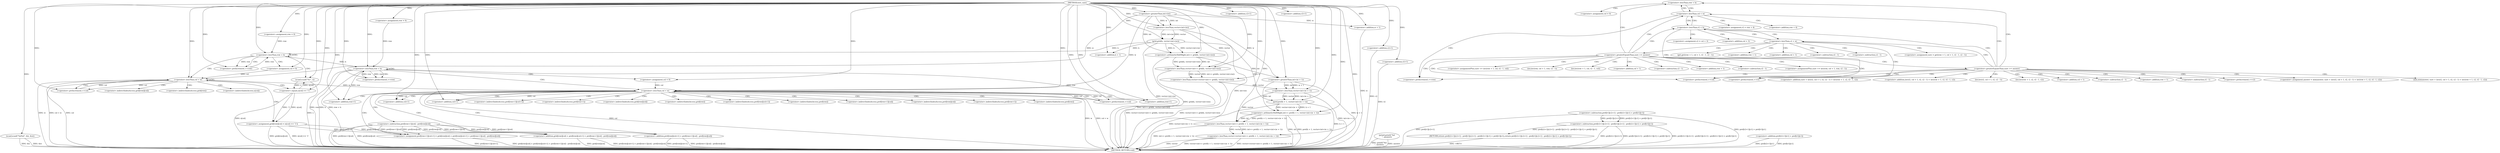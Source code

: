 digraph "test_case" {  
"1000187" [label = "(METHOD,test_case)" ]
"1000507" [label = "(METHOD_RETURN,void)" ]
"1000191" [label = "(scanf,scanf(\"%d%d\", &h, &w))" ]
"1000197" [label = "(<operator>.lessThan,vector<vector<int>> grid(h, vector<int>(w)))" ]
"1000210" [label = "(<operator>.lessThan,vector<vector<int>> pref(h + 1, vector<int>(w + 1)))" ]
"1000504" [label = "(printf,printf(\"%d\n\", answer))" ]
"1000229" [label = "(<operator>.assignment,row = 0)" ]
"1000232" [label = "(<operator>.lessThan,row < h)" ]
"1000235" [label = "(<operator>.preIncrement,++row)" ]
"1000266" [label = "(<operator>.assignment,row = 0)" ]
"1000269" [label = "(<operator>.lessThan,row < h)" ]
"1000272" [label = "(<operator>.preIncrement,++row)" ]
"1000324" [label = "(RETURN,return pref[r2+1][c2+1] - pref[r1][c2+1] - pref[r2+1][c1] + pref[r1][c1];,return pref[r2+1][c2+1] - pref[r1][c2+1] - pref[r2+1][c1] + pref[r1][c1];)" ]
"1000199" [label = "(<operator>.lessThan,vector<int>> grid(h, vector<int>(w)))" ]
"1000212" [label = "(<operator>.lessThan,vector<int>> pref(h + 1, vector<int>(w + 1)))" ]
"1000239" [label = "(scanf,scanf(\"%s\", s))" ]
"1000325" [label = "(<operator>.subtraction,pref[r2+1][c2+1] - pref[r1][c2+1] - pref[r2+1][c1] + pref[r1][c1])" ]
"1000201" [label = "(<operator>.arithmeticShiftRight,int>> grid(h, vector<int>(w)))" ]
"1000214" [label = "(<operator>.arithmeticShiftRight,int>> pref(h + 1, vector<int>(w + 1)))" ]
"1000244" [label = "(<operator>.assignment,col = 0)" ]
"1000247" [label = "(<operator>.lessThan,col < w)" ]
"1000250" [label = "(<operator>.preIncrement,++col)" ]
"1000277" [label = "(<operator>.assignment,col = 0)" ]
"1000280" [label = "(<operator>.lessThan,col < w)" ]
"1000283" [label = "(<operator>.preIncrement,++col)" ]
"1000203" [label = "(grid,grid(h, vector<int>(w)))" ]
"1000216" [label = "(pref,pref(h + 1, vector<int>(w + 1)))" ]
"1000253" [label = "(<operator>.assignment,grid[row][col] = (s[col] == '1'))" ]
"1000286" [label = "(<operator>.assignment,pref[row+1][col+1] = grid[row][col] + pref[row][col+1] + pref[row+1][col] - pref[row][col])" ]
"1000335" [label = "(<operator>.subtraction,pref[r1][c2+1] - pref[r2+1][c1] + pref[r1][c1])" ]
"1000205" [label = "(<operator>.lessThan,vector<int>(w))" ]
"1000217" [label = "(<operator>.addition,h + 1)" ]
"1000220" [label = "(<operator>.lessThan,vector<int>(w + 1))" ]
"1000332" [label = "(<operator>.addition,c2+1)" ]
"1000343" [label = "(<operator>.addition,pref[r2+1][c1] + pref[r1][c1])" ]
"1000207" [label = "(<operator>.greaterThan,int>(w))" ]
"1000222" [label = "(<operator>.greaterThan,int>(w + 1))" ]
"1000259" [label = "(<operator>.equals,s[col] == '1')" ]
"1000296" [label = "(<operator>.addition,grid[row][col] + pref[row][col+1] + pref[row+1][col] - pref[row][col])" ]
"1000329" [label = "(<operator>.addition,r2+1)" ]
"1000340" [label = "(<operator>.addition,c2+1)" ]
"1000224" [label = "(<operator>.addition,w + 1)" ]
"1000293" [label = "(<operator>.addition,col+1)" ]
"1000302" [label = "(<operator>.addition,pref[row][col+1] + pref[row+1][col] - pref[row][col])" ]
"1000290" [label = "(<operator>.addition,row+1)" ]
"1000310" [label = "(<operator>.subtraction,pref[row+1][col] - pref[row][col])" ]
"1000347" [label = "(<operator>.addition,r2+1)" ]
"1000307" [label = "(<operator>.addition,col+1)" ]
"1000314" [label = "(<operator>.addition,row+1)" ]
"1000386" [label = "(<operator>.lessThan,row < h)" ]
"1000389" [label = "(<operator>.preIncrement,++row)" ]
"1000394" [label = "(<operator>.assignment,col = 0)" ]
"1000397" [label = "(<operator>.lessThan,col < w)" ]
"1000400" [label = "(<operator>.preIncrement,++col)" ]
"1000254" [label = "(<operator>.indirectIndexAccess,grid[row][col])" ]
"1000287" [label = "(<operator>.indirectIndexAccess,pref[row+1][col+1])" ]
"1000405" [label = "(<operator>.assignment,r2 = row + 4)" ]
"1000410" [label = "(<operator>.lessThan,r2 < h)" ]
"1000413" [label = "(<operator>.preIncrement,++r2)" ]
"1000255" [label = "(<operator>.indirectIndexAccess,grid[row])" ]
"1000260" [label = "(<operator>.indirectIndexAccess,s[col])" ]
"1000288" [label = "(<operator>.indirectIndexAccess,pref[row+1])" ]
"1000297" [label = "(<operator>.indirectIndexAccess,grid[row][col])" ]
"1000407" [label = "(<operator>.addition,row + 4)" ]
"1000298" [label = "(<operator>.indirectIndexAccess,grid[row])" ]
"1000303" [label = "(<operator>.indirectIndexAccess,pref[row][col+1])" ]
"1000418" [label = "(<operator>.assignment,c2 = col + 3)" ]
"1000423" [label = "(<operator>.lessThan,c2 < w)" ]
"1000426" [label = "(<operator>.preIncrement,++c2)" ]
"1000304" [label = "(<operator>.indirectIndexAccess,pref[row])" ]
"1000311" [label = "(<operator>.indirectIndexAccess,pref[row+1][col])" ]
"1000318" [label = "(<operator>.indirectIndexAccess,pref[row][col])" ]
"1000420" [label = "(<operator>.addition,col + 3)" ]
"1000430" [label = "(<operator>.assignment,sure = get(row + 1, col + 1, r2 - 1, c2 - 1))" ]
"1000451" [label = "(<operator>.assignmentPlus,sure += inv(row, col + 1, row, c2 - 1))" ]
"1000462" [label = "(<operator>.assignmentPlus,sure += inv(row + 1, col, r2 - 1, col))" ]
"1000479" [label = "(<operator>.assignment,answer = min(answer, sure + inv(r2, col + 1, r2, c2 - 1) + inv(row + 1, c2, r2 - 1, c2)))" ]
"1000312" [label = "(<operator>.indirectIndexAccess,pref[row+1])" ]
"1000319" [label = "(<operator>.indirectIndexAccess,pref[row])" ]
"1000432" [label = "(get,get(row + 1, col + 1, r2 - 1, c2 - 1))" ]
"1000446" [label = "(<operator>.greaterEqualsThan,sure >= answer)" ]
"1000453" [label = "(inv,inv(row, col + 1, row, c2 - 1))" ]
"1000464" [label = "(inv,inv(row + 1, col, r2 - 1, col))" ]
"1000474" [label = "(<operator>.greaterEqualsThan,sure >= answer)" ]
"1000481" [label = "(min,min(answer, sure + inv(r2, col + 1, r2, c2 - 1) + inv(row + 1, c2, r2 - 1, c2)))" ]
"1000433" [label = "(<operator>.addition,row + 1)" ]
"1000436" [label = "(<operator>.addition,col + 1)" ]
"1000439" [label = "(<operator>.subtraction,r2 - 1)" ]
"1000442" [label = "(<operator>.subtraction,c2 - 1)" ]
"1000455" [label = "(<operator>.addition,col + 1)" ]
"1000459" [label = "(<operator>.subtraction,c2 - 1)" ]
"1000465" [label = "(<operator>.addition,row + 1)" ]
"1000469" [label = "(<operator>.subtraction,r2 - 1)" ]
"1000483" [label = "(<operator>.addition,sure + inv(r2, col + 1, r2, c2 - 1) + inv(row + 1, c2, r2 - 1, c2))" ]
"1000485" [label = "(<operator>.addition,inv(r2, col + 1, r2, c2 - 1) + inv(row + 1, c2, r2 - 1, c2))" ]
"1000486" [label = "(inv,inv(r2, col + 1, r2, c2 - 1))" ]
"1000495" [label = "(inv,inv(row + 1, c2, r2 - 1, c2))" ]
"1000488" [label = "(<operator>.addition,col + 1)" ]
"1000492" [label = "(<operator>.subtraction,c2 - 1)" ]
"1000496" [label = "(<operator>.addition,row + 1)" ]
"1000500" [label = "(<operator>.subtraction,r2 - 1)" ]
  "1000191" -> "1000507"  [ label = "DDG: &h"] 
  "1000191" -> "1000507"  [ label = "DDG: &w"] 
  "1000205" -> "1000507"  [ label = "DDG: int>(w)"] 
  "1000203" -> "1000507"  [ label = "DDG: vector<int>(w)"] 
  "1000201" -> "1000507"  [ label = "DDG: grid(h, vector<int>(w))"] 
  "1000199" -> "1000507"  [ label = "DDG: int>> grid(h, vector<int>(w))"] 
  "1000197" -> "1000507"  [ label = "DDG: vector<int>> grid(h, vector<int>(w))"] 
  "1000197" -> "1000507"  [ label = "DDG: vector<vector<int>> grid(h, vector<int>(w))"] 
  "1000210" -> "1000507"  [ label = "DDG: vector"] 
  "1000214" -> "1000507"  [ label = "DDG: int"] 
  "1000216" -> "1000507"  [ label = "DDG: h + 1"] 
  "1000224" -> "1000507"  [ label = "DDG: w"] 
  "1000222" -> "1000507"  [ label = "DDG: w + 1"] 
  "1000220" -> "1000507"  [ label = "DDG: int>(w + 1)"] 
  "1000216" -> "1000507"  [ label = "DDG: vector<int>(w + 1)"] 
  "1000214" -> "1000507"  [ label = "DDG: pref(h + 1, vector<int>(w + 1))"] 
  "1000212" -> "1000507"  [ label = "DDG: int>> pref(h + 1, vector<int>(w + 1))"] 
  "1000210" -> "1000507"  [ label = "DDG: vector<int>> pref(h + 1, vector<int>(w + 1))"] 
  "1000210" -> "1000507"  [ label = "DDG: vector<vector<int>> pref(h + 1, vector<int>(w + 1))"] 
  "1000269" -> "1000507"  [ label = "DDG: row"] 
  "1000269" -> "1000507"  [ label = "DDG: h"] 
  "1000269" -> "1000507"  [ label = "DDG: row < h"] 
  "1000325" -> "1000507"  [ label = "DDG: pref[r2+1][c2+1]"] 
  "1000340" -> "1000507"  [ label = "DDG: c2"] 
  "1000335" -> "1000507"  [ label = "DDG: pref[r1][c2+1]"] 
  "1000347" -> "1000507"  [ label = "DDG: r2"] 
  "1000343" -> "1000507"  [ label = "DDG: pref[r2+1][c1]"] 
  "1000343" -> "1000507"  [ label = "DDG: pref[r1][c1]"] 
  "1000335" -> "1000507"  [ label = "DDG: pref[r2+1][c1] + pref[r1][c1]"] 
  "1000325" -> "1000507"  [ label = "DDG: pref[r1][c2+1] - pref[r2+1][c1] + pref[r1][c1]"] 
  "1000325" -> "1000507"  [ label = "DDG: pref[r2+1][c2+1] - pref[r1][c2+1] - pref[r2+1][c1] + pref[r1][c1]"] 
  "1000280" -> "1000507"  [ label = "DDG: col"] 
  "1000280" -> "1000507"  [ label = "DDG: w"] 
  "1000280" -> "1000507"  [ label = "DDG: col < w"] 
  "1000286" -> "1000507"  [ label = "DDG: pref[row+1][col+1]"] 
  "1000296" -> "1000507"  [ label = "DDG: grid[row][col]"] 
  "1000302" -> "1000507"  [ label = "DDG: pref[row][col+1]"] 
  "1000310" -> "1000507"  [ label = "DDG: pref[row+1][col]"] 
  "1000310" -> "1000507"  [ label = "DDG: pref[row][col]"] 
  "1000302" -> "1000507"  [ label = "DDG: pref[row+1][col] - pref[row][col]"] 
  "1000296" -> "1000507"  [ label = "DDG: pref[row][col+1] + pref[row+1][col] - pref[row][col]"] 
  "1000286" -> "1000507"  [ label = "DDG: grid[row][col] + pref[row][col+1] + pref[row+1][col] - pref[row][col]"] 
  "1000239" -> "1000507"  [ label = "DDG: s"] 
  "1000247" -> "1000507"  [ label = "DDG: col"] 
  "1000247" -> "1000507"  [ label = "DDG: w"] 
  "1000247" -> "1000507"  [ label = "DDG: col < w"] 
  "1000253" -> "1000507"  [ label = "DDG: grid[row][col]"] 
  "1000259" -> "1000507"  [ label = "DDG: s[col]"] 
  "1000253" -> "1000507"  [ label = "DDG: s[col] == '1'"] 
  "1000504" -> "1000507"  [ label = "DDG: printf(\"%d\n\", answer)"] 
  "1000504" -> "1000507"  [ label = "DDG: answer"] 
  "1000324" -> "1000507"  [ label = "DDG: <RET>"] 
  "1000187" -> "1000191"  [ label = "DDG: "] 
  "1000199" -> "1000197"  [ label = "DDG: vector"] 
  "1000187" -> "1000197"  [ label = "DDG: "] 
  "1000199" -> "1000197"  [ label = "DDG: int>> grid(h, vector<int>(w))"] 
  "1000212" -> "1000210"  [ label = "DDG: vector"] 
  "1000187" -> "1000210"  [ label = "DDG: "] 
  "1000212" -> "1000210"  [ label = "DDG: int>> pref(h + 1, vector<int>(w + 1))"] 
  "1000187" -> "1000229"  [ label = "DDG: "] 
  "1000187" -> "1000266"  [ label = "DDG: "] 
  "1000325" -> "1000324"  [ label = "DDG: pref[r2+1][c2+1] - pref[r1][c2+1] - pref[r2+1][c1] + pref[r1][c1]"] 
  "1000205" -> "1000199"  [ label = "DDG: vector"] 
  "1000187" -> "1000199"  [ label = "DDG: "] 
  "1000201" -> "1000199"  [ label = "DDG: int"] 
  "1000201" -> "1000199"  [ label = "DDG: grid(h, vector<int>(w))"] 
  "1000220" -> "1000212"  [ label = "DDG: vector"] 
  "1000187" -> "1000212"  [ label = "DDG: "] 
  "1000214" -> "1000212"  [ label = "DDG: int"] 
  "1000214" -> "1000212"  [ label = "DDG: pref(h + 1, vector<int>(w + 1))"] 
  "1000229" -> "1000232"  [ label = "DDG: row"] 
  "1000235" -> "1000232"  [ label = "DDG: row"] 
  "1000187" -> "1000232"  [ label = "DDG: "] 
  "1000203" -> "1000232"  [ label = "DDG: h"] 
  "1000232" -> "1000235"  [ label = "DDG: row"] 
  "1000187" -> "1000235"  [ label = "DDG: "] 
  "1000187" -> "1000239"  [ label = "DDG: "] 
  "1000266" -> "1000269"  [ label = "DDG: row"] 
  "1000272" -> "1000269"  [ label = "DDG: row"] 
  "1000187" -> "1000269"  [ label = "DDG: "] 
  "1000232" -> "1000269"  [ label = "DDG: h"] 
  "1000269" -> "1000272"  [ label = "DDG: row"] 
  "1000187" -> "1000272"  [ label = "DDG: "] 
  "1000207" -> "1000201"  [ label = "DDG: int"] 
  "1000187" -> "1000201"  [ label = "DDG: "] 
  "1000203" -> "1000201"  [ label = "DDG: vector<int>(w)"] 
  "1000203" -> "1000201"  [ label = "DDG: h"] 
  "1000222" -> "1000214"  [ label = "DDG: int"] 
  "1000187" -> "1000214"  [ label = "DDG: "] 
  "1000216" -> "1000214"  [ label = "DDG: vector<int>(w + 1)"] 
  "1000216" -> "1000214"  [ label = "DDG: h + 1"] 
  "1000259" -> "1000239"  [ label = "DDG: s[col]"] 
  "1000187" -> "1000244"  [ label = "DDG: "] 
  "1000187" -> "1000277"  [ label = "DDG: "] 
  "1000335" -> "1000325"  [ label = "DDG: pref[r1][c2+1]"] 
  "1000335" -> "1000325"  [ label = "DDG: pref[r2+1][c1] + pref[r1][c1]"] 
  "1000187" -> "1000203"  [ label = "DDG: "] 
  "1000205" -> "1000203"  [ label = "DDG: int>(w)"] 
  "1000205" -> "1000203"  [ label = "DDG: vector"] 
  "1000203" -> "1000216"  [ label = "DDG: h"] 
  "1000187" -> "1000216"  [ label = "DDG: "] 
  "1000220" -> "1000216"  [ label = "DDG: int>(w + 1)"] 
  "1000220" -> "1000216"  [ label = "DDG: vector"] 
  "1000244" -> "1000247"  [ label = "DDG: col"] 
  "1000250" -> "1000247"  [ label = "DDG: col"] 
  "1000187" -> "1000247"  [ label = "DDG: "] 
  "1000207" -> "1000247"  [ label = "DDG: w"] 
  "1000247" -> "1000250"  [ label = "DDG: col"] 
  "1000187" -> "1000250"  [ label = "DDG: "] 
  "1000259" -> "1000253"  [ label = "DDG: '1'"] 
  "1000259" -> "1000253"  [ label = "DDG: s[col]"] 
  "1000277" -> "1000280"  [ label = "DDG: col"] 
  "1000283" -> "1000280"  [ label = "DDG: col"] 
  "1000187" -> "1000280"  [ label = "DDG: "] 
  "1000247" -> "1000280"  [ label = "DDG: w"] 
  "1000207" -> "1000280"  [ label = "DDG: w"] 
  "1000187" -> "1000283"  [ label = "DDG: "] 
  "1000280" -> "1000283"  [ label = "DDG: col"] 
  "1000310" -> "1000286"  [ label = "DDG: pref[row][col]"] 
  "1000310" -> "1000286"  [ label = "DDG: pref[row+1][col]"] 
  "1000253" -> "1000286"  [ label = "DDG: grid[row][col]"] 
  "1000187" -> "1000205"  [ label = "DDG: "] 
  "1000207" -> "1000205"  [ label = "DDG: w"] 
  "1000207" -> "1000205"  [ label = "DDG: int"] 
  "1000203" -> "1000217"  [ label = "DDG: h"] 
  "1000187" -> "1000217"  [ label = "DDG: "] 
  "1000197" -> "1000220"  [ label = "DDG: vector"] 
  "1000187" -> "1000220"  [ label = "DDG: "] 
  "1000222" -> "1000220"  [ label = "DDG: int"] 
  "1000222" -> "1000220"  [ label = "DDG: w + 1"] 
  "1000187" -> "1000332"  [ label = "DDG: "] 
  "1000187" -> "1000207"  [ label = "DDG: "] 
  "1000201" -> "1000222"  [ label = "DDG: int"] 
  "1000187" -> "1000222"  [ label = "DDG: "] 
  "1000207" -> "1000222"  [ label = "DDG: w"] 
  "1000239" -> "1000259"  [ label = "DDG: s"] 
  "1000187" -> "1000259"  [ label = "DDG: "] 
  "1000253" -> "1000296"  [ label = "DDG: grid[row][col]"] 
  "1000310" -> "1000296"  [ label = "DDG: pref[row][col]"] 
  "1000310" -> "1000296"  [ label = "DDG: pref[row+1][col]"] 
  "1000187" -> "1000329"  [ label = "DDG: "] 
  "1000187" -> "1000340"  [ label = "DDG: "] 
  "1000207" -> "1000224"  [ label = "DDG: w"] 
  "1000187" -> "1000224"  [ label = "DDG: "] 
  "1000280" -> "1000293"  [ label = "DDG: col"] 
  "1000187" -> "1000293"  [ label = "DDG: "] 
  "1000310" -> "1000302"  [ label = "DDG: pref[row][col]"] 
  "1000310" -> "1000302"  [ label = "DDG: pref[row+1][col]"] 
  "1000269" -> "1000290"  [ label = "DDG: row"] 
  "1000187" -> "1000290"  [ label = "DDG: "] 
  "1000187" -> "1000347"  [ label = "DDG: "] 
  "1000187" -> "1000307"  [ label = "DDG: "] 
  "1000280" -> "1000307"  [ label = "DDG: col"] 
  "1000187" -> "1000314"  [ label = "DDG: "] 
  "1000269" -> "1000314"  [ label = "DDG: row"] 
  "1000232" -> "1000244"  [ label = "CDG: "] 
  "1000232" -> "1000235"  [ label = "CDG: "] 
  "1000232" -> "1000232"  [ label = "CDG: "] 
  "1000232" -> "1000247"  [ label = "CDG: "] 
  "1000232" -> "1000239"  [ label = "CDG: "] 
  "1000269" -> "1000277"  [ label = "CDG: "] 
  "1000269" -> "1000269"  [ label = "CDG: "] 
  "1000269" -> "1000272"  [ label = "CDG: "] 
  "1000269" -> "1000280"  [ label = "CDG: "] 
  "1000386" -> "1000394"  [ label = "CDG: "] 
  "1000386" -> "1000397"  [ label = "CDG: "] 
  "1000247" -> "1000260"  [ label = "CDG: "] 
  "1000247" -> "1000255"  [ label = "CDG: "] 
  "1000247" -> "1000259"  [ label = "CDG: "] 
  "1000247" -> "1000254"  [ label = "CDG: "] 
  "1000247" -> "1000250"  [ label = "CDG: "] 
  "1000247" -> "1000247"  [ label = "CDG: "] 
  "1000247" -> "1000253"  [ label = "CDG: "] 
  "1000280" -> "1000293"  [ label = "CDG: "] 
  "1000280" -> "1000312"  [ label = "CDG: "] 
  "1000280" -> "1000310"  [ label = "CDG: "] 
  "1000280" -> "1000302"  [ label = "CDG: "] 
  "1000280" -> "1000298"  [ label = "CDG: "] 
  "1000280" -> "1000318"  [ label = "CDG: "] 
  "1000280" -> "1000314"  [ label = "CDG: "] 
  "1000280" -> "1000304"  [ label = "CDG: "] 
  "1000280" -> "1000311"  [ label = "CDG: "] 
  "1000280" -> "1000288"  [ label = "CDG: "] 
  "1000280" -> "1000303"  [ label = "CDG: "] 
  "1000280" -> "1000286"  [ label = "CDG: "] 
  "1000280" -> "1000297"  [ label = "CDG: "] 
  "1000280" -> "1000307"  [ label = "CDG: "] 
  "1000280" -> "1000290"  [ label = "CDG: "] 
  "1000280" -> "1000283"  [ label = "CDG: "] 
  "1000280" -> "1000319"  [ label = "CDG: "] 
  "1000280" -> "1000296"  [ label = "CDG: "] 
  "1000280" -> "1000280"  [ label = "CDG: "] 
  "1000280" -> "1000287"  [ label = "CDG: "] 
  "1000397" -> "1000389"  [ label = "CDG: "] 
  "1000397" -> "1000407"  [ label = "CDG: "] 
  "1000397" -> "1000405"  [ label = "CDG: "] 
  "1000397" -> "1000410"  [ label = "CDG: "] 
  "1000397" -> "1000386"  [ label = "CDG: "] 
  "1000410" -> "1000420"  [ label = "CDG: "] 
  "1000410" -> "1000423"  [ label = "CDG: "] 
  "1000410" -> "1000397"  [ label = "CDG: "] 
  "1000410" -> "1000418"  [ label = "CDG: "] 
  "1000410" -> "1000400"  [ label = "CDG: "] 
  "1000423" -> "1000439"  [ label = "CDG: "] 
  "1000423" -> "1000432"  [ label = "CDG: "] 
  "1000423" -> "1000430"  [ label = "CDG: "] 
  "1000423" -> "1000446"  [ label = "CDG: "] 
  "1000423" -> "1000410"  [ label = "CDG: "] 
  "1000423" -> "1000442"  [ label = "CDG: "] 
  "1000423" -> "1000433"  [ label = "CDG: "] 
  "1000423" -> "1000436"  [ label = "CDG: "] 
  "1000423" -> "1000413"  [ label = "CDG: "] 
  "1000446" -> "1000465"  [ label = "CDG: "] 
  "1000446" -> "1000464"  [ label = "CDG: "] 
  "1000446" -> "1000462"  [ label = "CDG: "] 
  "1000446" -> "1000451"  [ label = "CDG: "] 
  "1000446" -> "1000469"  [ label = "CDG: "] 
  "1000446" -> "1000474"  [ label = "CDG: "] 
  "1000446" -> "1000453"  [ label = "CDG: "] 
  "1000446" -> "1000459"  [ label = "CDG: "] 
  "1000446" -> "1000455"  [ label = "CDG: "] 
  "1000446" -> "1000389"  [ label = "CDG: "] 
  "1000446" -> "1000410"  [ label = "CDG: "] 
  "1000446" -> "1000386"  [ label = "CDG: "] 
  "1000446" -> "1000397"  [ label = "CDG: "] 
  "1000446" -> "1000400"  [ label = "CDG: "] 
  "1000446" -> "1000413"  [ label = "CDG: "] 
  "1000474" -> "1000483"  [ label = "CDG: "] 
  "1000474" -> "1000426"  [ label = "CDG: "] 
  "1000474" -> "1000479"  [ label = "CDG: "] 
  "1000474" -> "1000500"  [ label = "CDG: "] 
  "1000474" -> "1000486"  [ label = "CDG: "] 
  "1000474" -> "1000488"  [ label = "CDG: "] 
  "1000474" -> "1000495"  [ label = "CDG: "] 
  "1000474" -> "1000492"  [ label = "CDG: "] 
  "1000474" -> "1000423"  [ label = "CDG: "] 
  "1000474" -> "1000496"  [ label = "CDG: "] 
  "1000474" -> "1000485"  [ label = "CDG: "] 
  "1000474" -> "1000481"  [ label = "CDG: "] 
  "1000474" -> "1000389"  [ label = "CDG: "] 
  "1000474" -> "1000410"  [ label = "CDG: "] 
  "1000474" -> "1000386"  [ label = "CDG: "] 
  "1000474" -> "1000397"  [ label = "CDG: "] 
  "1000474" -> "1000400"  [ label = "CDG: "] 
  "1000474" -> "1000413"  [ label = "CDG: "] 
}
